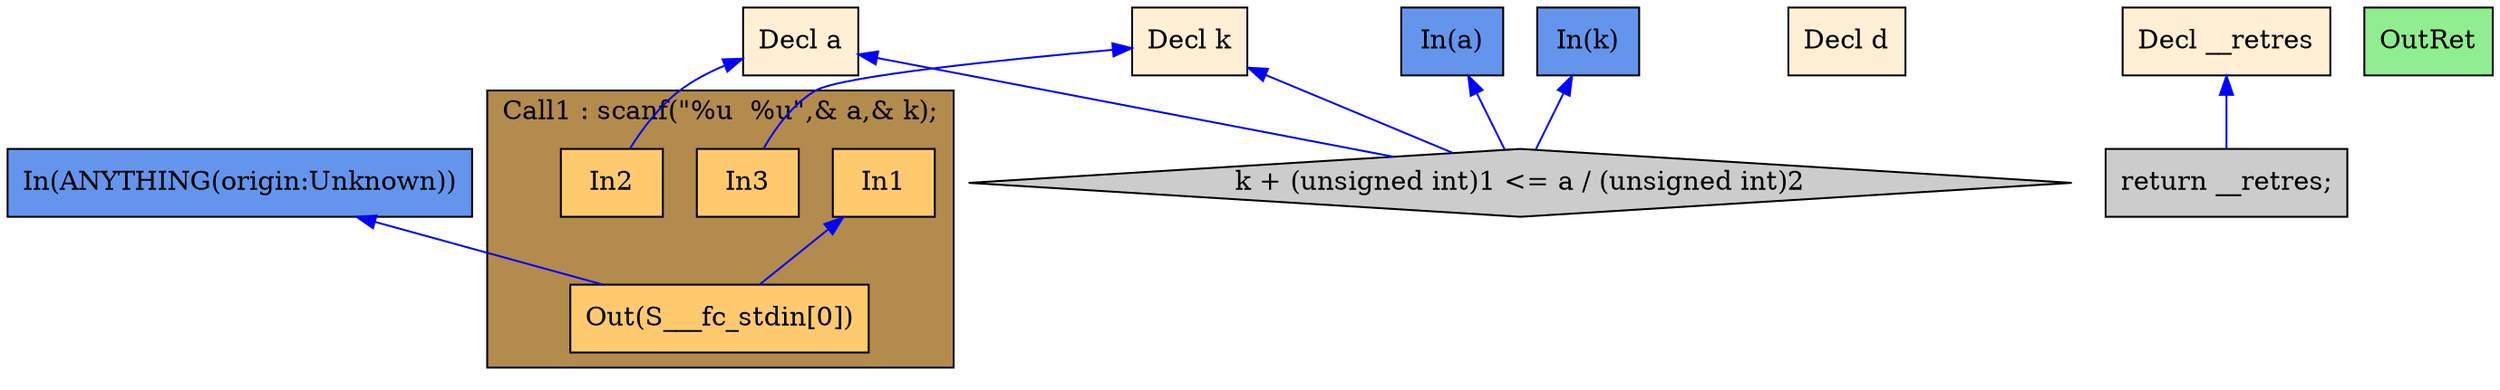 digraph G {
  rankdir=TB;
  node [style="filled", ];
  2 [label="Decl a", fillcolor="#FFEFD5", shape=box, ];
  3 [label="Decl k", fillcolor="#FFEFD5", shape=box, ];
  4 [label="Decl d", fillcolor="#FFEFD5", shape=box, ];
  5 [label="Decl __retres", fillcolor="#FFEFD5", shape=box, ];
  7 [label="In1", fillcolor="#FFCA6E", shape=box, ];
  8 [label="In2", fillcolor="#FFCA6E", shape=box, ];
  9 [label="In3", fillcolor="#FFCA6E", shape=box, ];
  10 [label="Out(S___fc_stdin[0])", fillcolor="#FFCA6E", shape=box, ];
  11 [label="k + (unsigned int)1 <= a / (unsigned int)2",
      fillcolor="#CCCCCC", shape=diamond, ];
  12 [label="return __retres;", fillcolor="#CCCCCC", shape=box, ];
  13 [label="OutRet", fillcolor="#90EE90", shape=box, ];
  14 [label="In(a)", fillcolor="#6495ED", shape=box, ];
  15 [label="In(k)", fillcolor="#6495ED", shape=box, ];
  16 [label="In(ANYTHING(origin:Unknown))", fillcolor="#6495ED", shape=box, ];
  
  subgraph cluster_Call1 { label="Call1 : scanf(\"%u  %u\",& a,& k);";
                           fillcolor="#B38B4D"; style="filled"; 10;9;8;7;
     };
  
  edge [dir=back, ];
  2 -> 8 [color="#0000FF", ];
  3 -> 9 [color="#0000FF", ];
  7 -> 10 [color="#0000FF", ];
  16 -> 10 [color="#0000FF", ];
  2 -> 11 [color="#0000FF", ];
  3 -> 11 [color="#0000FF", ];
  14 -> 11 [color="#0000FF", ];
  15 -> 11 [color="#0000FF", ];
  5 -> 12 [color="#0000FF", ];
  
  }